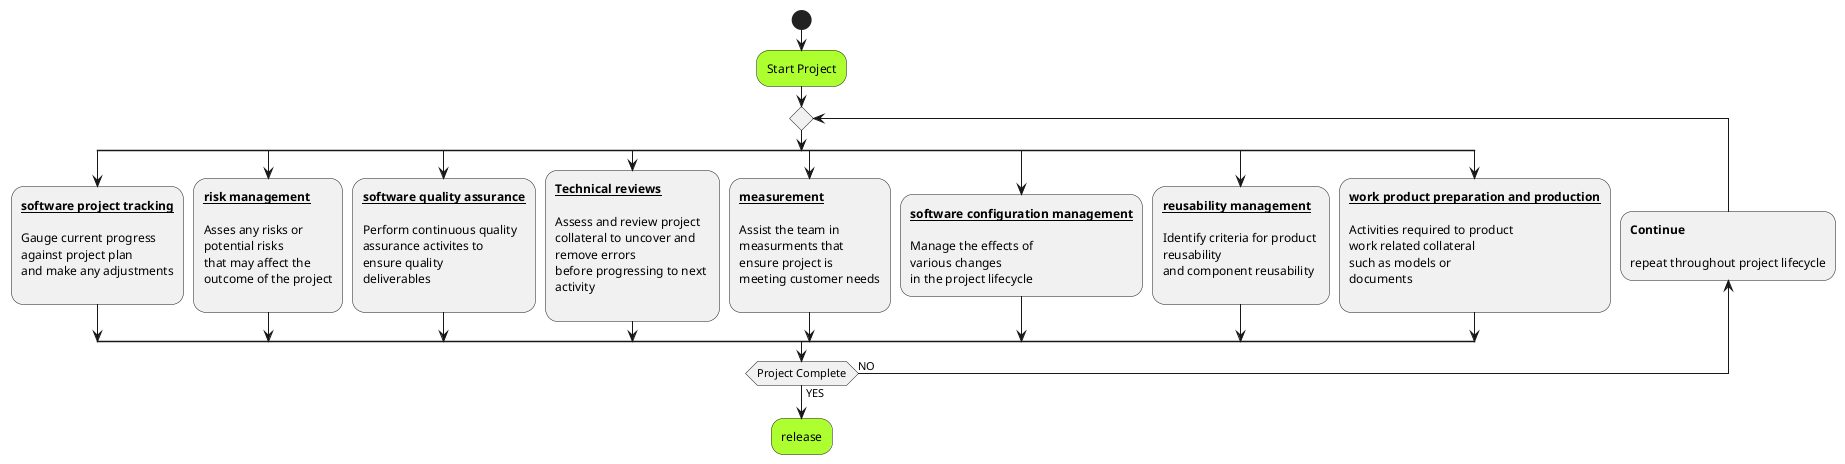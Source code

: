 
@startuml UmbrellaActivities

start

#GreenYellow:Start Project;

repeat

split
  :**__software project tracking__**

  Gauge current progress
  against project plan
  and make any adjustments
  ;
split again
  :**__risk management__**

  Asses any risks or
  potential risks
  that may affect the
  outcome of the project
  ;
split again
  :**__software quality assurance__**
  
  Perform continuous quality
  assurance activites to 
  ensure quality 
  deliverables
  ;
split again
  :**__Technical reviews__**
  
  Assess and review project 
  collateral to uncover and 
  remove errors 
  before progressing to next 
  activity 
  ;
split again
  :**__measurement__**
  
  Assist the team in 
  measurments that
  ensure project is 
  meeting customer needs
  ;
split again
  :**__software configuration management__**

  Manage the effects of 
  various changes
  in the project lifecycle;
split again
  :**__reusability management__**

  Identify criteria for product 
  reusability 
  and component reusability
  ;
split again
  :**__work product preparation and production__**

  Activities required to product 
  work related collateral 
  such as models or 
  documents
  ;
end split;
backward :**Continue**\n\nrepeat throughout project lifecycle;

repeatwhile (Project Complete) is (NO) not (YES)

#GreenYellow:release;

@enduml

